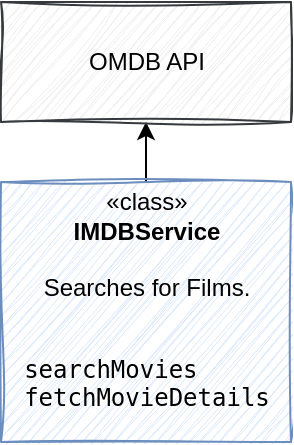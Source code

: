 <mxfile version="26.0.16">
  <diagram name="Page-1" id="fC8uANzK3IzWBaoVTia8">
    <mxGraphModel dx="793" dy="846" grid="1" gridSize="10" guides="1" tooltips="1" connect="1" arrows="1" fold="1" page="1" pageScale="1" pageWidth="827" pageHeight="1169" math="0" shadow="0">
      <root>
        <mxCell id="0" />
        <mxCell id="1" parent="0" />
        <mxCell id="79tB9wOlwjXWK_jmAb76-2" style="edgeStyle=orthogonalEdgeStyle;rounded=0;orthogonalLoop=1;jettySize=auto;html=1;entryX=0.5;entryY=1;entryDx=0;entryDy=0;" edge="1" parent="1" source="ugGi5KEEK_lPGR_BiLdL-1" target="79tB9wOlwjXWK_jmAb76-1">
          <mxGeometry relative="1" as="geometry" />
        </mxCell>
        <mxCell id="ugGi5KEEK_lPGR_BiLdL-1" value="&lt;div&gt;«class»&lt;br&gt;&lt;/div&gt;&lt;b&gt;IMDBService&lt;/b&gt;&lt;div&gt;&lt;br&gt;&lt;/div&gt;&lt;div&gt;Searches for Films.&lt;/div&gt;&lt;div&gt;&lt;br&gt;&lt;/div&gt;&lt;pre style=&quot;text-align: left;&quot;&gt;&lt;span style=&quot;background-color: transparent; color: light-dark(rgb(0, 0, 0), rgb(255, 255, 255));&quot;&gt;searchMovies&lt;br&gt;&lt;/span&gt;&lt;span style=&quot;background-color: transparent; color: light-dark(rgb(0, 0, 0), rgb(255, 255, 255));&quot;&gt;fetchMovieDetails&lt;/span&gt;&lt;/pre&gt;" style="rounded=0;whiteSpace=wrap;html=1;sketch=1;curveFitting=1;jiggle=2;fillColor=#dae8fc;strokeColor=#6c8ebf;" parent="1" vertex="1">
          <mxGeometry x="157.5" y="200" width="145" height="130" as="geometry" />
        </mxCell>
        <mxCell id="79tB9wOlwjXWK_jmAb76-1" value="&lt;div&gt;OMDB API&lt;/div&gt;" style="rounded=0;whiteSpace=wrap;html=1;sketch=1;curveFitting=1;jiggle=2;fillColor=#eeeeee;strokeColor=#36393d;" vertex="1" parent="1">
          <mxGeometry x="157.5" y="110" width="145" height="60" as="geometry" />
        </mxCell>
      </root>
    </mxGraphModel>
  </diagram>
</mxfile>
